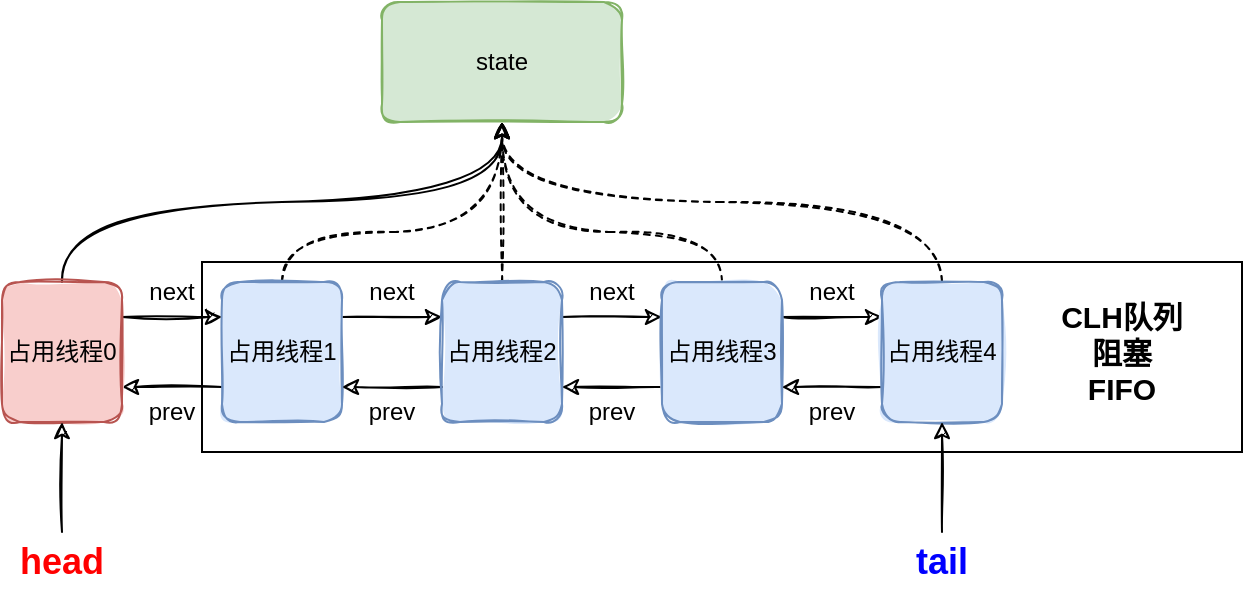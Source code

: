 <mxfile version="20.3.7" type="github">
  <diagram id="Yuw8eQQD934mDUAI04a5" name="第 1 页">
    <mxGraphModel dx="1422" dy="752" grid="1" gridSize="10" guides="1" tooltips="1" connect="1" arrows="1" fold="1" page="1" pageScale="1" pageWidth="827" pageHeight="1169" math="0" shadow="0">
      <root>
        <mxCell id="0" />
        <mxCell id="1" parent="0" />
        <mxCell id="kUrpYP0FrZ2lY7gKSXWZ-40" value="" style="rounded=0;whiteSpace=wrap;html=1;fontSize=18;" vertex="1" parent="1">
          <mxGeometry x="240" y="235" width="520" height="95" as="geometry" />
        </mxCell>
        <mxCell id="kUrpYP0FrZ2lY7gKSXWZ-7" value="state" style="rounded=1;whiteSpace=wrap;html=1;sketch=1;fillColor=#d5e8d4;strokeColor=#82b366;fillStyle=solid;" vertex="1" parent="1">
          <mxGeometry x="330" y="105" width="120" height="60" as="geometry" />
        </mxCell>
        <mxCell id="kUrpYP0FrZ2lY7gKSXWZ-14" style="edgeStyle=orthogonalEdgeStyle;rounded=0;orthogonalLoop=1;jettySize=auto;html=1;exitX=1;exitY=0.25;exitDx=0;exitDy=0;entryX=0;entryY=0.25;entryDx=0;entryDy=0;sketch=1;" edge="1" parent="1" source="kUrpYP0FrZ2lY7gKSXWZ-8" target="kUrpYP0FrZ2lY7gKSXWZ-9">
          <mxGeometry relative="1" as="geometry" />
        </mxCell>
        <mxCell id="kUrpYP0FrZ2lY7gKSXWZ-20" style="edgeStyle=orthogonalEdgeStyle;rounded=0;orthogonalLoop=1;jettySize=auto;html=1;exitX=0;exitY=0.75;exitDx=0;exitDy=0;entryX=1;entryY=0.75;entryDx=0;entryDy=0;sketch=1;" edge="1" parent="1" source="kUrpYP0FrZ2lY7gKSXWZ-8" target="kUrpYP0FrZ2lY7gKSXWZ-12">
          <mxGeometry relative="1" as="geometry" />
        </mxCell>
        <mxCell id="kUrpYP0FrZ2lY7gKSXWZ-36" style="edgeStyle=orthogonalEdgeStyle;curved=1;rounded=0;sketch=1;orthogonalLoop=1;jettySize=auto;html=1;exitX=0.5;exitY=0;exitDx=0;exitDy=0;entryX=0.5;entryY=1;entryDx=0;entryDy=0;fontSize=18;dashed=1;" edge="1" parent="1" source="kUrpYP0FrZ2lY7gKSXWZ-8" target="kUrpYP0FrZ2lY7gKSXWZ-7">
          <mxGeometry relative="1" as="geometry">
            <Array as="points">
              <mxPoint x="280" y="220" />
              <mxPoint x="390" y="220" />
            </Array>
          </mxGeometry>
        </mxCell>
        <mxCell id="kUrpYP0FrZ2lY7gKSXWZ-8" value="占用线程1" style="rounded=1;whiteSpace=wrap;html=1;sketch=1;fillColor=#dae8fc;strokeColor=#6c8ebf;fillStyle=solid;" vertex="1" parent="1">
          <mxGeometry x="250" y="245" width="60" height="70" as="geometry" />
        </mxCell>
        <mxCell id="kUrpYP0FrZ2lY7gKSXWZ-15" style="edgeStyle=orthogonalEdgeStyle;rounded=0;orthogonalLoop=1;jettySize=auto;html=1;exitX=1;exitY=0.25;exitDx=0;exitDy=0;entryX=0;entryY=0.25;entryDx=0;entryDy=0;sketch=1;" edge="1" parent="1" source="kUrpYP0FrZ2lY7gKSXWZ-9" target="kUrpYP0FrZ2lY7gKSXWZ-10">
          <mxGeometry relative="1" as="geometry" />
        </mxCell>
        <mxCell id="kUrpYP0FrZ2lY7gKSXWZ-19" style="edgeStyle=orthogonalEdgeStyle;rounded=0;orthogonalLoop=1;jettySize=auto;html=1;exitX=0;exitY=0.75;exitDx=0;exitDy=0;entryX=1;entryY=0.75;entryDx=0;entryDy=0;sketch=1;" edge="1" parent="1" source="kUrpYP0FrZ2lY7gKSXWZ-9" target="kUrpYP0FrZ2lY7gKSXWZ-8">
          <mxGeometry relative="1" as="geometry" />
        </mxCell>
        <mxCell id="kUrpYP0FrZ2lY7gKSXWZ-37" style="edgeStyle=orthogonalEdgeStyle;curved=1;rounded=0;sketch=1;orthogonalLoop=1;jettySize=auto;html=1;exitX=0.5;exitY=0;exitDx=0;exitDy=0;entryX=0.5;entryY=1;entryDx=0;entryDy=0;fontSize=18;dashed=1;" edge="1" parent="1" source="kUrpYP0FrZ2lY7gKSXWZ-9" target="kUrpYP0FrZ2lY7gKSXWZ-7">
          <mxGeometry relative="1" as="geometry" />
        </mxCell>
        <mxCell id="kUrpYP0FrZ2lY7gKSXWZ-9" value="占用线程2" style="rounded=1;whiteSpace=wrap;html=1;sketch=1;fillColor=#dae8fc;strokeColor=#6c8ebf;fillStyle=solid;" vertex="1" parent="1">
          <mxGeometry x="360" y="245" width="60" height="70" as="geometry" />
        </mxCell>
        <mxCell id="kUrpYP0FrZ2lY7gKSXWZ-16" style="edgeStyle=orthogonalEdgeStyle;rounded=0;orthogonalLoop=1;jettySize=auto;html=1;exitX=1;exitY=0.25;exitDx=0;exitDy=0;entryX=0;entryY=0.25;entryDx=0;entryDy=0;sketch=1;" edge="1" parent="1" source="kUrpYP0FrZ2lY7gKSXWZ-10" target="kUrpYP0FrZ2lY7gKSXWZ-11">
          <mxGeometry relative="1" as="geometry" />
        </mxCell>
        <mxCell id="kUrpYP0FrZ2lY7gKSXWZ-18" style="edgeStyle=orthogonalEdgeStyle;rounded=0;orthogonalLoop=1;jettySize=auto;html=1;exitX=0;exitY=0.75;exitDx=0;exitDy=0;entryX=1;entryY=0.75;entryDx=0;entryDy=0;sketch=1;" edge="1" parent="1" source="kUrpYP0FrZ2lY7gKSXWZ-10" target="kUrpYP0FrZ2lY7gKSXWZ-9">
          <mxGeometry relative="1" as="geometry" />
        </mxCell>
        <mxCell id="kUrpYP0FrZ2lY7gKSXWZ-38" style="edgeStyle=orthogonalEdgeStyle;curved=1;rounded=0;sketch=1;orthogonalLoop=1;jettySize=auto;html=1;exitX=0.5;exitY=0;exitDx=0;exitDy=0;entryX=0.5;entryY=1;entryDx=0;entryDy=0;fontSize=18;dashed=1;" edge="1" parent="1" source="kUrpYP0FrZ2lY7gKSXWZ-10" target="kUrpYP0FrZ2lY7gKSXWZ-7">
          <mxGeometry relative="1" as="geometry">
            <Array as="points">
              <mxPoint x="500" y="220" />
              <mxPoint x="390" y="220" />
            </Array>
          </mxGeometry>
        </mxCell>
        <mxCell id="kUrpYP0FrZ2lY7gKSXWZ-10" value="占用线程3" style="rounded=1;whiteSpace=wrap;html=1;sketch=1;fillColor=#dae8fc;strokeColor=#6c8ebf;fillStyle=solid;" vertex="1" parent="1">
          <mxGeometry x="470" y="245" width="60" height="70" as="geometry" />
        </mxCell>
        <mxCell id="kUrpYP0FrZ2lY7gKSXWZ-17" style="edgeStyle=orthogonalEdgeStyle;rounded=0;orthogonalLoop=1;jettySize=auto;html=1;exitX=0;exitY=0.75;exitDx=0;exitDy=0;entryX=1;entryY=0.75;entryDx=0;entryDy=0;sketch=1;" edge="1" parent="1" source="kUrpYP0FrZ2lY7gKSXWZ-11" target="kUrpYP0FrZ2lY7gKSXWZ-10">
          <mxGeometry relative="1" as="geometry" />
        </mxCell>
        <mxCell id="kUrpYP0FrZ2lY7gKSXWZ-39" style="edgeStyle=orthogonalEdgeStyle;curved=1;rounded=0;sketch=1;orthogonalLoop=1;jettySize=auto;html=1;exitX=0.5;exitY=0;exitDx=0;exitDy=0;fontSize=18;dashed=1;" edge="1" parent="1" source="kUrpYP0FrZ2lY7gKSXWZ-11" target="kUrpYP0FrZ2lY7gKSXWZ-7">
          <mxGeometry relative="1" as="geometry" />
        </mxCell>
        <mxCell id="kUrpYP0FrZ2lY7gKSXWZ-11" value="占用线程4" style="rounded=1;whiteSpace=wrap;html=1;sketch=1;fillColor=#dae8fc;strokeColor=#6c8ebf;fillStyle=solid;" vertex="1" parent="1">
          <mxGeometry x="580" y="245" width="60" height="70" as="geometry" />
        </mxCell>
        <mxCell id="kUrpYP0FrZ2lY7gKSXWZ-13" style="edgeStyle=orthogonalEdgeStyle;rounded=0;orthogonalLoop=1;jettySize=auto;html=1;exitX=1;exitY=0.25;exitDx=0;exitDy=0;entryX=0;entryY=0.25;entryDx=0;entryDy=0;sketch=1;" edge="1" parent="1" source="kUrpYP0FrZ2lY7gKSXWZ-12" target="kUrpYP0FrZ2lY7gKSXWZ-8">
          <mxGeometry relative="1" as="geometry" />
        </mxCell>
        <mxCell id="kUrpYP0FrZ2lY7gKSXWZ-35" style="edgeStyle=orthogonalEdgeStyle;rounded=0;orthogonalLoop=1;jettySize=auto;html=1;exitX=0.5;exitY=0;exitDx=0;exitDy=0;entryX=0.5;entryY=1;entryDx=0;entryDy=0;fontSize=18;sketch=1;curved=1;" edge="1" parent="1" source="kUrpYP0FrZ2lY7gKSXWZ-12" target="kUrpYP0FrZ2lY7gKSXWZ-7">
          <mxGeometry relative="1" as="geometry" />
        </mxCell>
        <mxCell id="kUrpYP0FrZ2lY7gKSXWZ-12" value="占用线程0" style="rounded=1;whiteSpace=wrap;html=1;sketch=1;fillColor=#f8cecc;strokeColor=#b85450;fillStyle=solid;" vertex="1" parent="1">
          <mxGeometry x="140" y="245" width="60" height="70" as="geometry" />
        </mxCell>
        <mxCell id="kUrpYP0FrZ2lY7gKSXWZ-34" style="edgeStyle=orthogonalEdgeStyle;rounded=0;orthogonalLoop=1;jettySize=auto;html=1;exitX=0.5;exitY=0;exitDx=0;exitDy=0;entryX=0.5;entryY=1;entryDx=0;entryDy=0;fontSize=18;sketch=1;" edge="1" parent="1" source="kUrpYP0FrZ2lY7gKSXWZ-21" target="kUrpYP0FrZ2lY7gKSXWZ-12">
          <mxGeometry relative="1" as="geometry" />
        </mxCell>
        <mxCell id="kUrpYP0FrZ2lY7gKSXWZ-21" value="&lt;font style=&quot;font-size: 18px;&quot; color=&quot;#FF0000&quot;&gt;&lt;b&gt;head&lt;/b&gt;&lt;/font&gt;" style="text;html=1;strokeColor=none;fillColor=none;align=center;verticalAlign=middle;whiteSpace=wrap;rounded=0;sketch=1;" vertex="1" parent="1">
          <mxGeometry x="140" y="370" width="60" height="30" as="geometry" />
        </mxCell>
        <mxCell id="kUrpYP0FrZ2lY7gKSXWZ-22" value="next" style="text;html=1;strokeColor=none;fillColor=none;align=center;verticalAlign=middle;whiteSpace=wrap;rounded=0;sketch=1;" vertex="1" parent="1">
          <mxGeometry x="210" y="240" width="30" height="20" as="geometry" />
        </mxCell>
        <mxCell id="kUrpYP0FrZ2lY7gKSXWZ-23" value="next" style="text;html=1;strokeColor=none;fillColor=none;align=center;verticalAlign=middle;whiteSpace=wrap;rounded=0;sketch=1;" vertex="1" parent="1">
          <mxGeometry x="320" y="240" width="30" height="20" as="geometry" />
        </mxCell>
        <mxCell id="kUrpYP0FrZ2lY7gKSXWZ-24" value="next" style="text;html=1;strokeColor=none;fillColor=none;align=center;verticalAlign=middle;whiteSpace=wrap;rounded=0;sketch=1;" vertex="1" parent="1">
          <mxGeometry x="430" y="240" width="30" height="20" as="geometry" />
        </mxCell>
        <mxCell id="kUrpYP0FrZ2lY7gKSXWZ-26" value="next" style="text;html=1;strokeColor=none;fillColor=none;align=center;verticalAlign=middle;whiteSpace=wrap;rounded=0;sketch=1;" vertex="1" parent="1">
          <mxGeometry x="540" y="240" width="30" height="20" as="geometry" />
        </mxCell>
        <mxCell id="kUrpYP0FrZ2lY7gKSXWZ-27" value="prev" style="text;html=1;strokeColor=none;fillColor=none;align=center;verticalAlign=middle;whiteSpace=wrap;rounded=0;sketch=1;" vertex="1" parent="1">
          <mxGeometry x="540" y="300" width="30" height="20" as="geometry" />
        </mxCell>
        <mxCell id="kUrpYP0FrZ2lY7gKSXWZ-29" value="prev" style="text;html=1;strokeColor=none;fillColor=none;align=center;verticalAlign=middle;whiteSpace=wrap;rounded=0;sketch=1;" vertex="1" parent="1">
          <mxGeometry x="430" y="300" width="30" height="20" as="geometry" />
        </mxCell>
        <mxCell id="kUrpYP0FrZ2lY7gKSXWZ-30" value="prev" style="text;html=1;strokeColor=none;fillColor=none;align=center;verticalAlign=middle;whiteSpace=wrap;rounded=0;sketch=1;" vertex="1" parent="1">
          <mxGeometry x="320" y="300" width="30" height="20" as="geometry" />
        </mxCell>
        <mxCell id="kUrpYP0FrZ2lY7gKSXWZ-31" value="prev" style="text;html=1;strokeColor=none;fillColor=none;align=center;verticalAlign=middle;whiteSpace=wrap;rounded=0;sketch=1;" vertex="1" parent="1">
          <mxGeometry x="210" y="300" width="30" height="20" as="geometry" />
        </mxCell>
        <mxCell id="kUrpYP0FrZ2lY7gKSXWZ-33" style="edgeStyle=orthogonalEdgeStyle;rounded=0;orthogonalLoop=1;jettySize=auto;html=1;exitX=0.5;exitY=0;exitDx=0;exitDy=0;entryX=0.5;entryY=1;entryDx=0;entryDy=0;sketch=1;" edge="1" parent="1" source="kUrpYP0FrZ2lY7gKSXWZ-32" target="kUrpYP0FrZ2lY7gKSXWZ-11">
          <mxGeometry relative="1" as="geometry" />
        </mxCell>
        <mxCell id="kUrpYP0FrZ2lY7gKSXWZ-32" value="&lt;div style=&quot;font-size: 18px;&quot;&gt;&lt;font style=&quot;font-size: 18px;&quot; color=&quot;#0000FF&quot;&gt;&lt;b&gt;tail&lt;/b&gt;&lt;/font&gt;&lt;/div&gt;" style="text;html=1;strokeColor=none;fillColor=none;align=center;verticalAlign=middle;whiteSpace=wrap;rounded=0;sketch=1;" vertex="1" parent="1">
          <mxGeometry x="580" y="370" width="60" height="30" as="geometry" />
        </mxCell>
        <mxCell id="kUrpYP0FrZ2lY7gKSXWZ-42" value="&lt;div style=&quot;font-size: 15px;&quot;&gt;&lt;font style=&quot;font-size: 15px;&quot;&gt;&lt;b&gt;CLH队列&lt;/b&gt;&lt;/font&gt;&lt;/div&gt;&lt;div style=&quot;font-size: 15px;&quot;&gt;&lt;font style=&quot;font-size: 15px;&quot;&gt;&lt;b&gt;阻塞&lt;/b&gt;&lt;/font&gt;&lt;/div&gt;&lt;div style=&quot;font-size: 15px;&quot;&gt;&lt;font style=&quot;font-size: 15px;&quot;&gt;&lt;b&gt;FIFO&lt;br&gt;&lt;/b&gt;&lt;/font&gt;&lt;/div&gt;" style="text;html=1;strokeColor=none;fillColor=none;align=center;verticalAlign=middle;whiteSpace=wrap;rounded=0;sketch=1;" vertex="1" parent="1">
          <mxGeometry x="650" y="240" width="100" height="80" as="geometry" />
        </mxCell>
      </root>
    </mxGraphModel>
  </diagram>
</mxfile>
